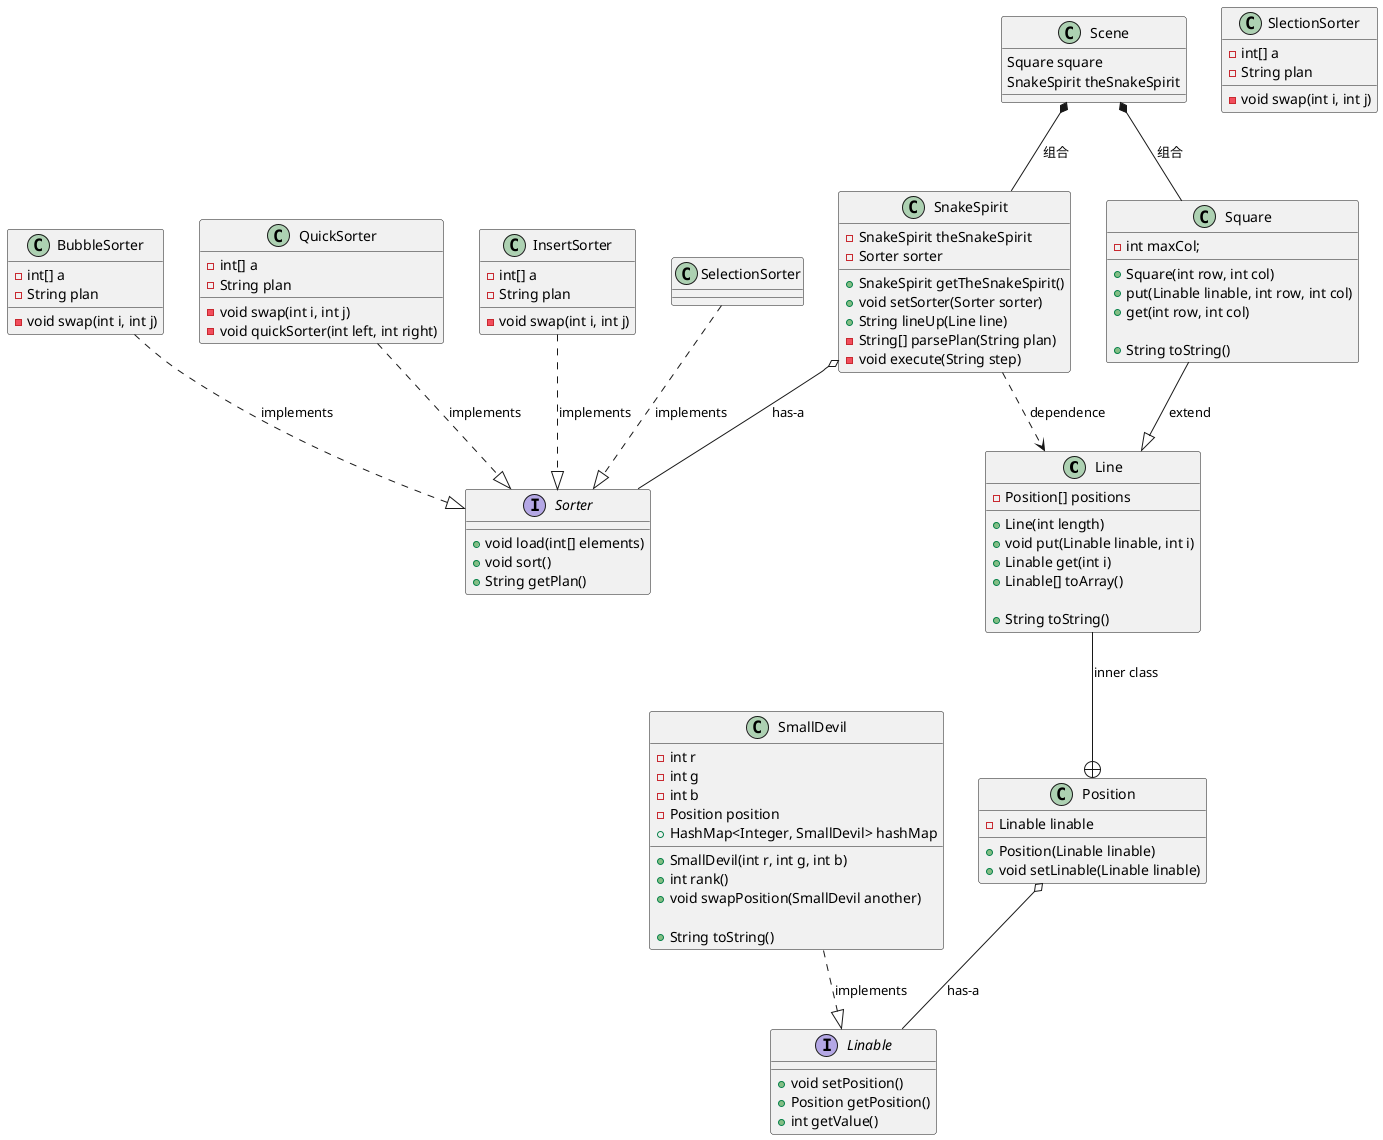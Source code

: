 @startuml
class Line{

    -Position[] positions

    +Line(int length)
    +void put(Linable linable, int i)
    +Linable get(int i)
    +Linable[] toArray()

    +String toString()
}

Class Position{

    -Linable linable

    +Position(Linable linable)
    +void setLinable(Linable linable)
}

Interface Linable{
    
    +void setPosition()
    +Position getPosition()
    +int getValue()
}

Interface Sorter{
    
    +void load(int[] elements)
    +void sort()
    +String getPlan()
}
Class SmallDevil{

    -int r
    -int g
    -int b
    -Position position
    +HashMap<Integer, SmallDevil> hashMap

    +SmallDevil(int r, int g, int b)
    +int rank()
    +void swapPosition(SmallDevil another)

    +String toString()
}

Class BubbleSorter{

    -int[] a
    -String plan

    -void swap(int i, int j)
}

Class QuickSorter{

    -int[] a
    -String plan
    
    -void swap(int i, int j)
    -void quickSorter(int left, int right)
}

Class InsertSorter{
    -int[] a
    -String plan

    -void swap(int i, int j)
}

Class SlectionSorter{
    -int[] a
    -String plan

    -void swap(int i, int j)
}
 
Class SnakeSpirit{

    -SnakeSpirit theSnakeSpirit
    -Sorter sorter
    
    +SnakeSpirit getTheSnakeSpirit()
    +void setSorter(Sorter sorter)
    +String lineUp(Line line)
    -String[] parsePlan(String plan)
    -void execute(String step)
}

Class Scene{

    Square square 
    SnakeSpirit theSnakeSpirit
}

Class Square{

    -int maxCol;

    +Square(int row, int col)
    +put(Linable linable, int row, int col)
    +get(int row, int col)

    +String toString()
}
Square --|> Line : extend
Scene *-- Square : 组合
Scene *-- SnakeSpirit : 组合
SnakeSpirit ..> Line : dependence
Line --+ Position: inner class
SmallDevil ..|> Linable : implements
BubbleSorter ..|> Sorter : implements
QuickSorter ..|> Sorter : implements
InsertSorter ..|> Sorter : implements
SelectionSorter ..|> Sorter : implements
Position o-- Linable : has-a
SnakeSpirit o-- Sorter : has-a
@enduml
